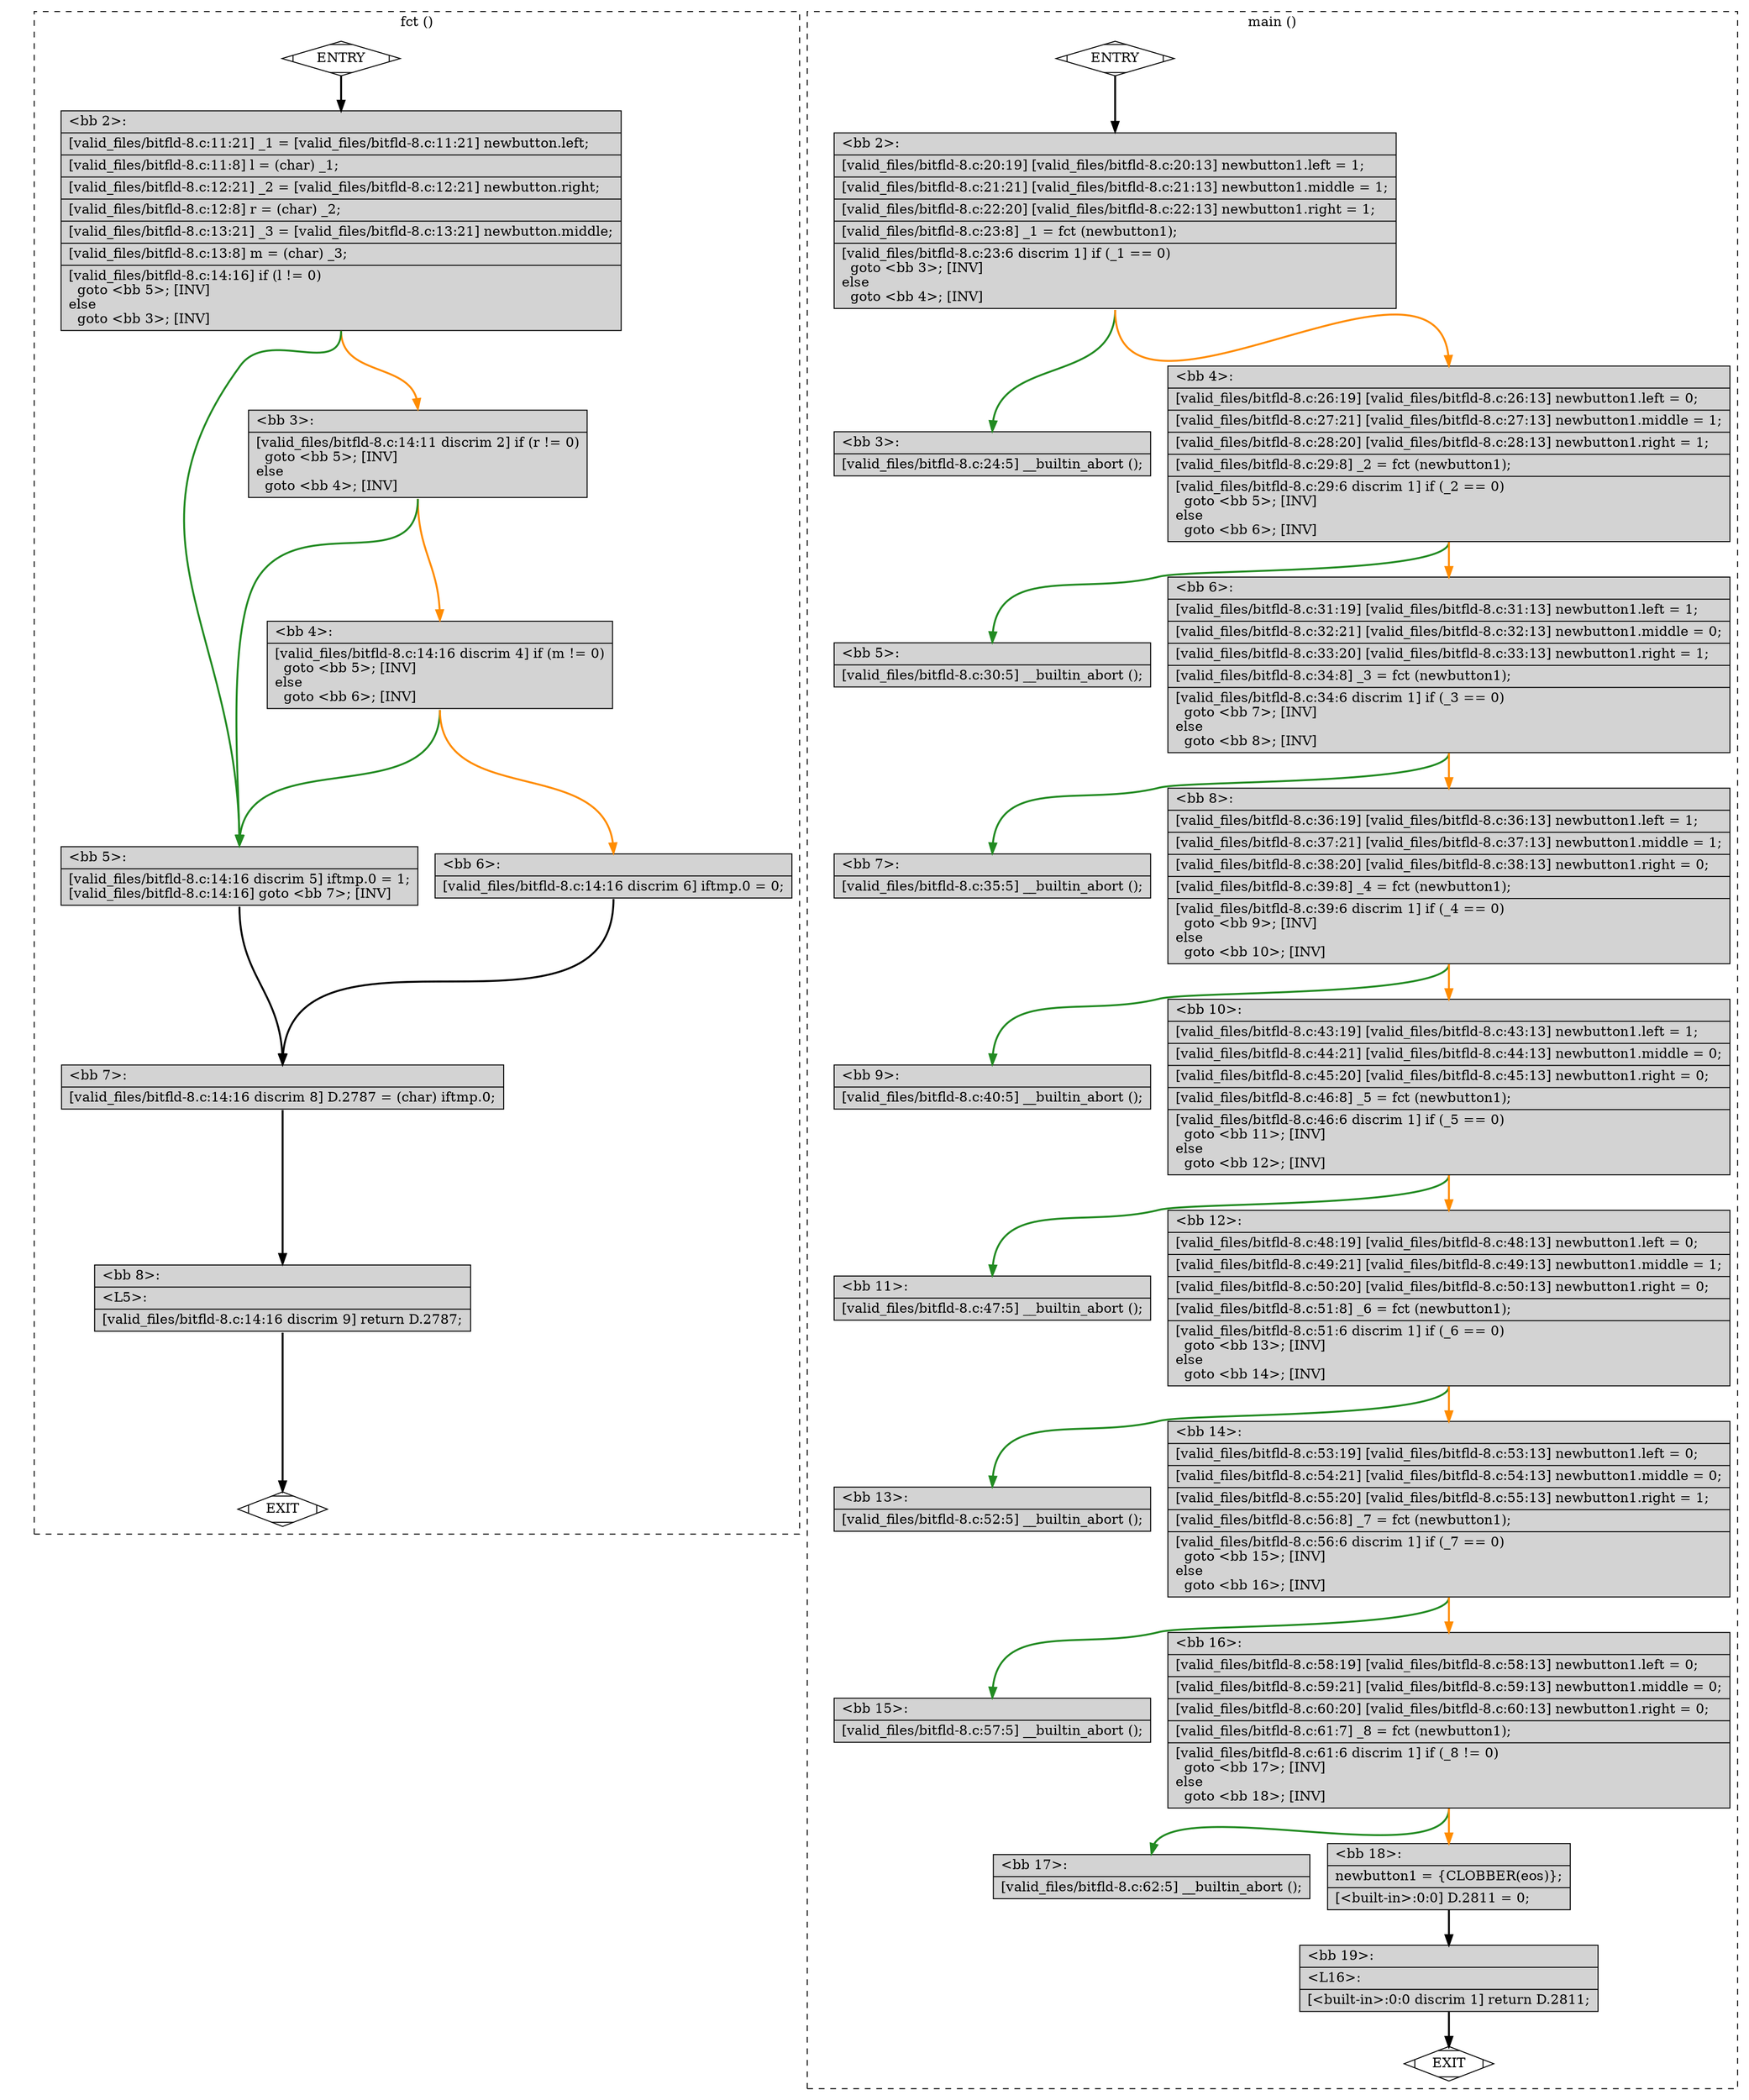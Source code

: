 digraph "a-bitfld-8.c.015t.cfg" {
overlap=false;
subgraph "cluster_fct" {
	style="dashed";
	color="black";
	label="fct ()";
	fn_0_basic_block_0 [shape=Mdiamond,style=filled,fillcolor=white,label="ENTRY"];

	fn_0_basic_block_1 [shape=Mdiamond,style=filled,fillcolor=white,label="EXIT"];

	fn_0_basic_block_2 [shape=record,style=filled,fillcolor=lightgrey,label="{\<bb\ 2\>:\l\
|[valid_files/bitfld-8.c:11:21]\ _1\ =\ [valid_files/bitfld-8.c:11:21]\ newbutton.left;\l\
|[valid_files/bitfld-8.c:11:8]\ l\ =\ (char)\ _1;\l\
|[valid_files/bitfld-8.c:12:21]\ _2\ =\ [valid_files/bitfld-8.c:12:21]\ newbutton.right;\l\
|[valid_files/bitfld-8.c:12:8]\ r\ =\ (char)\ _2;\l\
|[valid_files/bitfld-8.c:13:21]\ _3\ =\ [valid_files/bitfld-8.c:13:21]\ newbutton.middle;\l\
|[valid_files/bitfld-8.c:13:8]\ m\ =\ (char)\ _3;\l\
|[valid_files/bitfld-8.c:14:16]\ if\ (l\ !=\ 0)\l\
\ \ goto\ \<bb\ 5\>;\ [INV]\l\
else\l\
\ \ goto\ \<bb\ 3\>;\ [INV]\l\
}"];

	fn_0_basic_block_3 [shape=record,style=filled,fillcolor=lightgrey,label="{\<bb\ 3\>:\l\
|[valid_files/bitfld-8.c:14:11\ discrim\ 2]\ if\ (r\ !=\ 0)\l\
\ \ goto\ \<bb\ 5\>;\ [INV]\l\
else\l\
\ \ goto\ \<bb\ 4\>;\ [INV]\l\
}"];

	fn_0_basic_block_4 [shape=record,style=filled,fillcolor=lightgrey,label="{\<bb\ 4\>:\l\
|[valid_files/bitfld-8.c:14:16\ discrim\ 4]\ if\ (m\ !=\ 0)\l\
\ \ goto\ \<bb\ 5\>;\ [INV]\l\
else\l\
\ \ goto\ \<bb\ 6\>;\ [INV]\l\
}"];

	fn_0_basic_block_5 [shape=record,style=filled,fillcolor=lightgrey,label="{\<bb\ 5\>:\l\
|[valid_files/bitfld-8.c:14:16\ discrim\ 5]\ iftmp.0\ =\ 1;\l\
[valid_files/bitfld-8.c:14:16]\ goto\ \<bb\ 7\>;\ [INV]\l\
}"];

	fn_0_basic_block_6 [shape=record,style=filled,fillcolor=lightgrey,label="{\<bb\ 6\>:\l\
|[valid_files/bitfld-8.c:14:16\ discrim\ 6]\ iftmp.0\ =\ 0;\l\
}"];

	fn_0_basic_block_7 [shape=record,style=filled,fillcolor=lightgrey,label="{\<bb\ 7\>:\l\
|[valid_files/bitfld-8.c:14:16\ discrim\ 8]\ D.2787\ =\ (char)\ iftmp.0;\l\
}"];

	fn_0_basic_block_8 [shape=record,style=filled,fillcolor=lightgrey,label="{\<bb\ 8\>:\l\
|\<L5\>:\l\
|[valid_files/bitfld-8.c:14:16\ discrim\ 9]\ return\ D.2787;\l\
}"];

	fn_0_basic_block_0:s -> fn_0_basic_block_2:n [style="solid,bold",color=black,weight=100,constraint=true];
	fn_0_basic_block_2:s -> fn_0_basic_block_5:n [style="solid,bold",color=forestgreen,weight=10,constraint=true];
	fn_0_basic_block_2:s -> fn_0_basic_block_3:n [style="solid,bold",color=darkorange,weight=10,constraint=true];
	fn_0_basic_block_3:s -> fn_0_basic_block_5:n [style="solid,bold",color=forestgreen,weight=10,constraint=true];
	fn_0_basic_block_3:s -> fn_0_basic_block_4:n [style="solid,bold",color=darkorange,weight=10,constraint=true];
	fn_0_basic_block_4:s -> fn_0_basic_block_5:n [style="solid,bold",color=forestgreen,weight=10,constraint=true];
	fn_0_basic_block_4:s -> fn_0_basic_block_6:n [style="solid,bold",color=darkorange,weight=10,constraint=true];
	fn_0_basic_block_5:s -> fn_0_basic_block_7:n [style="solid,bold",color=black,weight=100,constraint=true];
	fn_0_basic_block_6:s -> fn_0_basic_block_7:n [style="solid,bold",color=black,weight=100,constraint=true];
	fn_0_basic_block_7:s -> fn_0_basic_block_8:n [style="solid,bold",color=black,weight=100,constraint=true];
	fn_0_basic_block_8:s -> fn_0_basic_block_1:n [style="solid,bold",color=black,weight=10,constraint=true];
	fn_0_basic_block_0:s -> fn_0_basic_block_1:n [style="invis",constraint=true];
}
subgraph "cluster_main" {
	style="dashed";
	color="black";
	label="main ()";
	fn_1_basic_block_0 [shape=Mdiamond,style=filled,fillcolor=white,label="ENTRY"];

	fn_1_basic_block_1 [shape=Mdiamond,style=filled,fillcolor=white,label="EXIT"];

	fn_1_basic_block_2 [shape=record,style=filled,fillcolor=lightgrey,label="{\<bb\ 2\>:\l\
|[valid_files/bitfld-8.c:20:19]\ [valid_files/bitfld-8.c:20:13]\ newbutton1.left\ =\ 1;\l\
|[valid_files/bitfld-8.c:21:21]\ [valid_files/bitfld-8.c:21:13]\ newbutton1.middle\ =\ 1;\l\
|[valid_files/bitfld-8.c:22:20]\ [valid_files/bitfld-8.c:22:13]\ newbutton1.right\ =\ 1;\l\
|[valid_files/bitfld-8.c:23:8]\ _1\ =\ fct\ (newbutton1);\l\
|[valid_files/bitfld-8.c:23:6\ discrim\ 1]\ if\ (_1\ ==\ 0)\l\
\ \ goto\ \<bb\ 3\>;\ [INV]\l\
else\l\
\ \ goto\ \<bb\ 4\>;\ [INV]\l\
}"];

	fn_1_basic_block_3 [shape=record,style=filled,fillcolor=lightgrey,label="{\<bb\ 3\>:\l\
|[valid_files/bitfld-8.c:24:5]\ __builtin_abort\ ();\l\
}"];

	fn_1_basic_block_4 [shape=record,style=filled,fillcolor=lightgrey,label="{\<bb\ 4\>:\l\
|[valid_files/bitfld-8.c:26:19]\ [valid_files/bitfld-8.c:26:13]\ newbutton1.left\ =\ 0;\l\
|[valid_files/bitfld-8.c:27:21]\ [valid_files/bitfld-8.c:27:13]\ newbutton1.middle\ =\ 1;\l\
|[valid_files/bitfld-8.c:28:20]\ [valid_files/bitfld-8.c:28:13]\ newbutton1.right\ =\ 1;\l\
|[valid_files/bitfld-8.c:29:8]\ _2\ =\ fct\ (newbutton1);\l\
|[valid_files/bitfld-8.c:29:6\ discrim\ 1]\ if\ (_2\ ==\ 0)\l\
\ \ goto\ \<bb\ 5\>;\ [INV]\l\
else\l\
\ \ goto\ \<bb\ 6\>;\ [INV]\l\
}"];

	fn_1_basic_block_5 [shape=record,style=filled,fillcolor=lightgrey,label="{\<bb\ 5\>:\l\
|[valid_files/bitfld-8.c:30:5]\ __builtin_abort\ ();\l\
}"];

	fn_1_basic_block_6 [shape=record,style=filled,fillcolor=lightgrey,label="{\<bb\ 6\>:\l\
|[valid_files/bitfld-8.c:31:19]\ [valid_files/bitfld-8.c:31:13]\ newbutton1.left\ =\ 1;\l\
|[valid_files/bitfld-8.c:32:21]\ [valid_files/bitfld-8.c:32:13]\ newbutton1.middle\ =\ 0;\l\
|[valid_files/bitfld-8.c:33:20]\ [valid_files/bitfld-8.c:33:13]\ newbutton1.right\ =\ 1;\l\
|[valid_files/bitfld-8.c:34:8]\ _3\ =\ fct\ (newbutton1);\l\
|[valid_files/bitfld-8.c:34:6\ discrim\ 1]\ if\ (_3\ ==\ 0)\l\
\ \ goto\ \<bb\ 7\>;\ [INV]\l\
else\l\
\ \ goto\ \<bb\ 8\>;\ [INV]\l\
}"];

	fn_1_basic_block_7 [shape=record,style=filled,fillcolor=lightgrey,label="{\<bb\ 7\>:\l\
|[valid_files/bitfld-8.c:35:5]\ __builtin_abort\ ();\l\
}"];

	fn_1_basic_block_8 [shape=record,style=filled,fillcolor=lightgrey,label="{\<bb\ 8\>:\l\
|[valid_files/bitfld-8.c:36:19]\ [valid_files/bitfld-8.c:36:13]\ newbutton1.left\ =\ 1;\l\
|[valid_files/bitfld-8.c:37:21]\ [valid_files/bitfld-8.c:37:13]\ newbutton1.middle\ =\ 1;\l\
|[valid_files/bitfld-8.c:38:20]\ [valid_files/bitfld-8.c:38:13]\ newbutton1.right\ =\ 0;\l\
|[valid_files/bitfld-8.c:39:8]\ _4\ =\ fct\ (newbutton1);\l\
|[valid_files/bitfld-8.c:39:6\ discrim\ 1]\ if\ (_4\ ==\ 0)\l\
\ \ goto\ \<bb\ 9\>;\ [INV]\l\
else\l\
\ \ goto\ \<bb\ 10\>;\ [INV]\l\
}"];

	fn_1_basic_block_9 [shape=record,style=filled,fillcolor=lightgrey,label="{\<bb\ 9\>:\l\
|[valid_files/bitfld-8.c:40:5]\ __builtin_abort\ ();\l\
}"];

	fn_1_basic_block_10 [shape=record,style=filled,fillcolor=lightgrey,label="{\<bb\ 10\>:\l\
|[valid_files/bitfld-8.c:43:19]\ [valid_files/bitfld-8.c:43:13]\ newbutton1.left\ =\ 1;\l\
|[valid_files/bitfld-8.c:44:21]\ [valid_files/bitfld-8.c:44:13]\ newbutton1.middle\ =\ 0;\l\
|[valid_files/bitfld-8.c:45:20]\ [valid_files/bitfld-8.c:45:13]\ newbutton1.right\ =\ 0;\l\
|[valid_files/bitfld-8.c:46:8]\ _5\ =\ fct\ (newbutton1);\l\
|[valid_files/bitfld-8.c:46:6\ discrim\ 1]\ if\ (_5\ ==\ 0)\l\
\ \ goto\ \<bb\ 11\>;\ [INV]\l\
else\l\
\ \ goto\ \<bb\ 12\>;\ [INV]\l\
}"];

	fn_1_basic_block_11 [shape=record,style=filled,fillcolor=lightgrey,label="{\<bb\ 11\>:\l\
|[valid_files/bitfld-8.c:47:5]\ __builtin_abort\ ();\l\
}"];

	fn_1_basic_block_12 [shape=record,style=filled,fillcolor=lightgrey,label="{\<bb\ 12\>:\l\
|[valid_files/bitfld-8.c:48:19]\ [valid_files/bitfld-8.c:48:13]\ newbutton1.left\ =\ 0;\l\
|[valid_files/bitfld-8.c:49:21]\ [valid_files/bitfld-8.c:49:13]\ newbutton1.middle\ =\ 1;\l\
|[valid_files/bitfld-8.c:50:20]\ [valid_files/bitfld-8.c:50:13]\ newbutton1.right\ =\ 0;\l\
|[valid_files/bitfld-8.c:51:8]\ _6\ =\ fct\ (newbutton1);\l\
|[valid_files/bitfld-8.c:51:6\ discrim\ 1]\ if\ (_6\ ==\ 0)\l\
\ \ goto\ \<bb\ 13\>;\ [INV]\l\
else\l\
\ \ goto\ \<bb\ 14\>;\ [INV]\l\
}"];

	fn_1_basic_block_13 [shape=record,style=filled,fillcolor=lightgrey,label="{\<bb\ 13\>:\l\
|[valid_files/bitfld-8.c:52:5]\ __builtin_abort\ ();\l\
}"];

	fn_1_basic_block_14 [shape=record,style=filled,fillcolor=lightgrey,label="{\<bb\ 14\>:\l\
|[valid_files/bitfld-8.c:53:19]\ [valid_files/bitfld-8.c:53:13]\ newbutton1.left\ =\ 0;\l\
|[valid_files/bitfld-8.c:54:21]\ [valid_files/bitfld-8.c:54:13]\ newbutton1.middle\ =\ 0;\l\
|[valid_files/bitfld-8.c:55:20]\ [valid_files/bitfld-8.c:55:13]\ newbutton1.right\ =\ 1;\l\
|[valid_files/bitfld-8.c:56:8]\ _7\ =\ fct\ (newbutton1);\l\
|[valid_files/bitfld-8.c:56:6\ discrim\ 1]\ if\ (_7\ ==\ 0)\l\
\ \ goto\ \<bb\ 15\>;\ [INV]\l\
else\l\
\ \ goto\ \<bb\ 16\>;\ [INV]\l\
}"];

	fn_1_basic_block_15 [shape=record,style=filled,fillcolor=lightgrey,label="{\<bb\ 15\>:\l\
|[valid_files/bitfld-8.c:57:5]\ __builtin_abort\ ();\l\
}"];

	fn_1_basic_block_16 [shape=record,style=filled,fillcolor=lightgrey,label="{\<bb\ 16\>:\l\
|[valid_files/bitfld-8.c:58:19]\ [valid_files/bitfld-8.c:58:13]\ newbutton1.left\ =\ 0;\l\
|[valid_files/bitfld-8.c:59:21]\ [valid_files/bitfld-8.c:59:13]\ newbutton1.middle\ =\ 0;\l\
|[valid_files/bitfld-8.c:60:20]\ [valid_files/bitfld-8.c:60:13]\ newbutton1.right\ =\ 0;\l\
|[valid_files/bitfld-8.c:61:7]\ _8\ =\ fct\ (newbutton1);\l\
|[valid_files/bitfld-8.c:61:6\ discrim\ 1]\ if\ (_8\ !=\ 0)\l\
\ \ goto\ \<bb\ 17\>;\ [INV]\l\
else\l\
\ \ goto\ \<bb\ 18\>;\ [INV]\l\
}"];

	fn_1_basic_block_17 [shape=record,style=filled,fillcolor=lightgrey,label="{\<bb\ 17\>:\l\
|[valid_files/bitfld-8.c:62:5]\ __builtin_abort\ ();\l\
}"];

	fn_1_basic_block_18 [shape=record,style=filled,fillcolor=lightgrey,label="{\<bb\ 18\>:\l\
|newbutton1\ =\ \{CLOBBER(eos)\};\l\
|[\<built-in\>:0:0]\ D.2811\ =\ 0;\l\
}"];

	fn_1_basic_block_19 [shape=record,style=filled,fillcolor=lightgrey,label="{\<bb\ 19\>:\l\
|\<L16\>:\l\
|[\<built-in\>:0:0\ discrim\ 1]\ return\ D.2811;\l\
}"];

	fn_1_basic_block_0:s -> fn_1_basic_block_2:n [style="solid,bold",color=black,weight=100,constraint=true];
	fn_1_basic_block_2:s -> fn_1_basic_block_3:n [style="solid,bold",color=forestgreen,weight=10,constraint=true];
	fn_1_basic_block_2:s -> fn_1_basic_block_4:n [style="solid,bold",color=darkorange,weight=10,constraint=true];
	fn_1_basic_block_4:s -> fn_1_basic_block_5:n [style="solid,bold",color=forestgreen,weight=10,constraint=true];
	fn_1_basic_block_4:s -> fn_1_basic_block_6:n [style="solid,bold",color=darkorange,weight=10,constraint=true];
	fn_1_basic_block_6:s -> fn_1_basic_block_7:n [style="solid,bold",color=forestgreen,weight=10,constraint=true];
	fn_1_basic_block_6:s -> fn_1_basic_block_8:n [style="solid,bold",color=darkorange,weight=10,constraint=true];
	fn_1_basic_block_8:s -> fn_1_basic_block_9:n [style="solid,bold",color=forestgreen,weight=10,constraint=true];
	fn_1_basic_block_8:s -> fn_1_basic_block_10:n [style="solid,bold",color=darkorange,weight=10,constraint=true];
	fn_1_basic_block_10:s -> fn_1_basic_block_11:n [style="solid,bold",color=forestgreen,weight=10,constraint=true];
	fn_1_basic_block_10:s -> fn_1_basic_block_12:n [style="solid,bold",color=darkorange,weight=10,constraint=true];
	fn_1_basic_block_12:s -> fn_1_basic_block_13:n [style="solid,bold",color=forestgreen,weight=10,constraint=true];
	fn_1_basic_block_12:s -> fn_1_basic_block_14:n [style="solid,bold",color=darkorange,weight=10,constraint=true];
	fn_1_basic_block_14:s -> fn_1_basic_block_15:n [style="solid,bold",color=forestgreen,weight=10,constraint=true];
	fn_1_basic_block_14:s -> fn_1_basic_block_16:n [style="solid,bold",color=darkorange,weight=10,constraint=true];
	fn_1_basic_block_16:s -> fn_1_basic_block_17:n [style="solid,bold",color=forestgreen,weight=10,constraint=true];
	fn_1_basic_block_16:s -> fn_1_basic_block_18:n [style="solid,bold",color=darkorange,weight=10,constraint=true];
	fn_1_basic_block_18:s -> fn_1_basic_block_19:n [style="solid,bold",color=black,weight=100,constraint=true];
	fn_1_basic_block_19:s -> fn_1_basic_block_1:n [style="solid,bold",color=black,weight=10,constraint=true];
	fn_1_basic_block_0:s -> fn_1_basic_block_1:n [style="invis",constraint=true];
}
}
